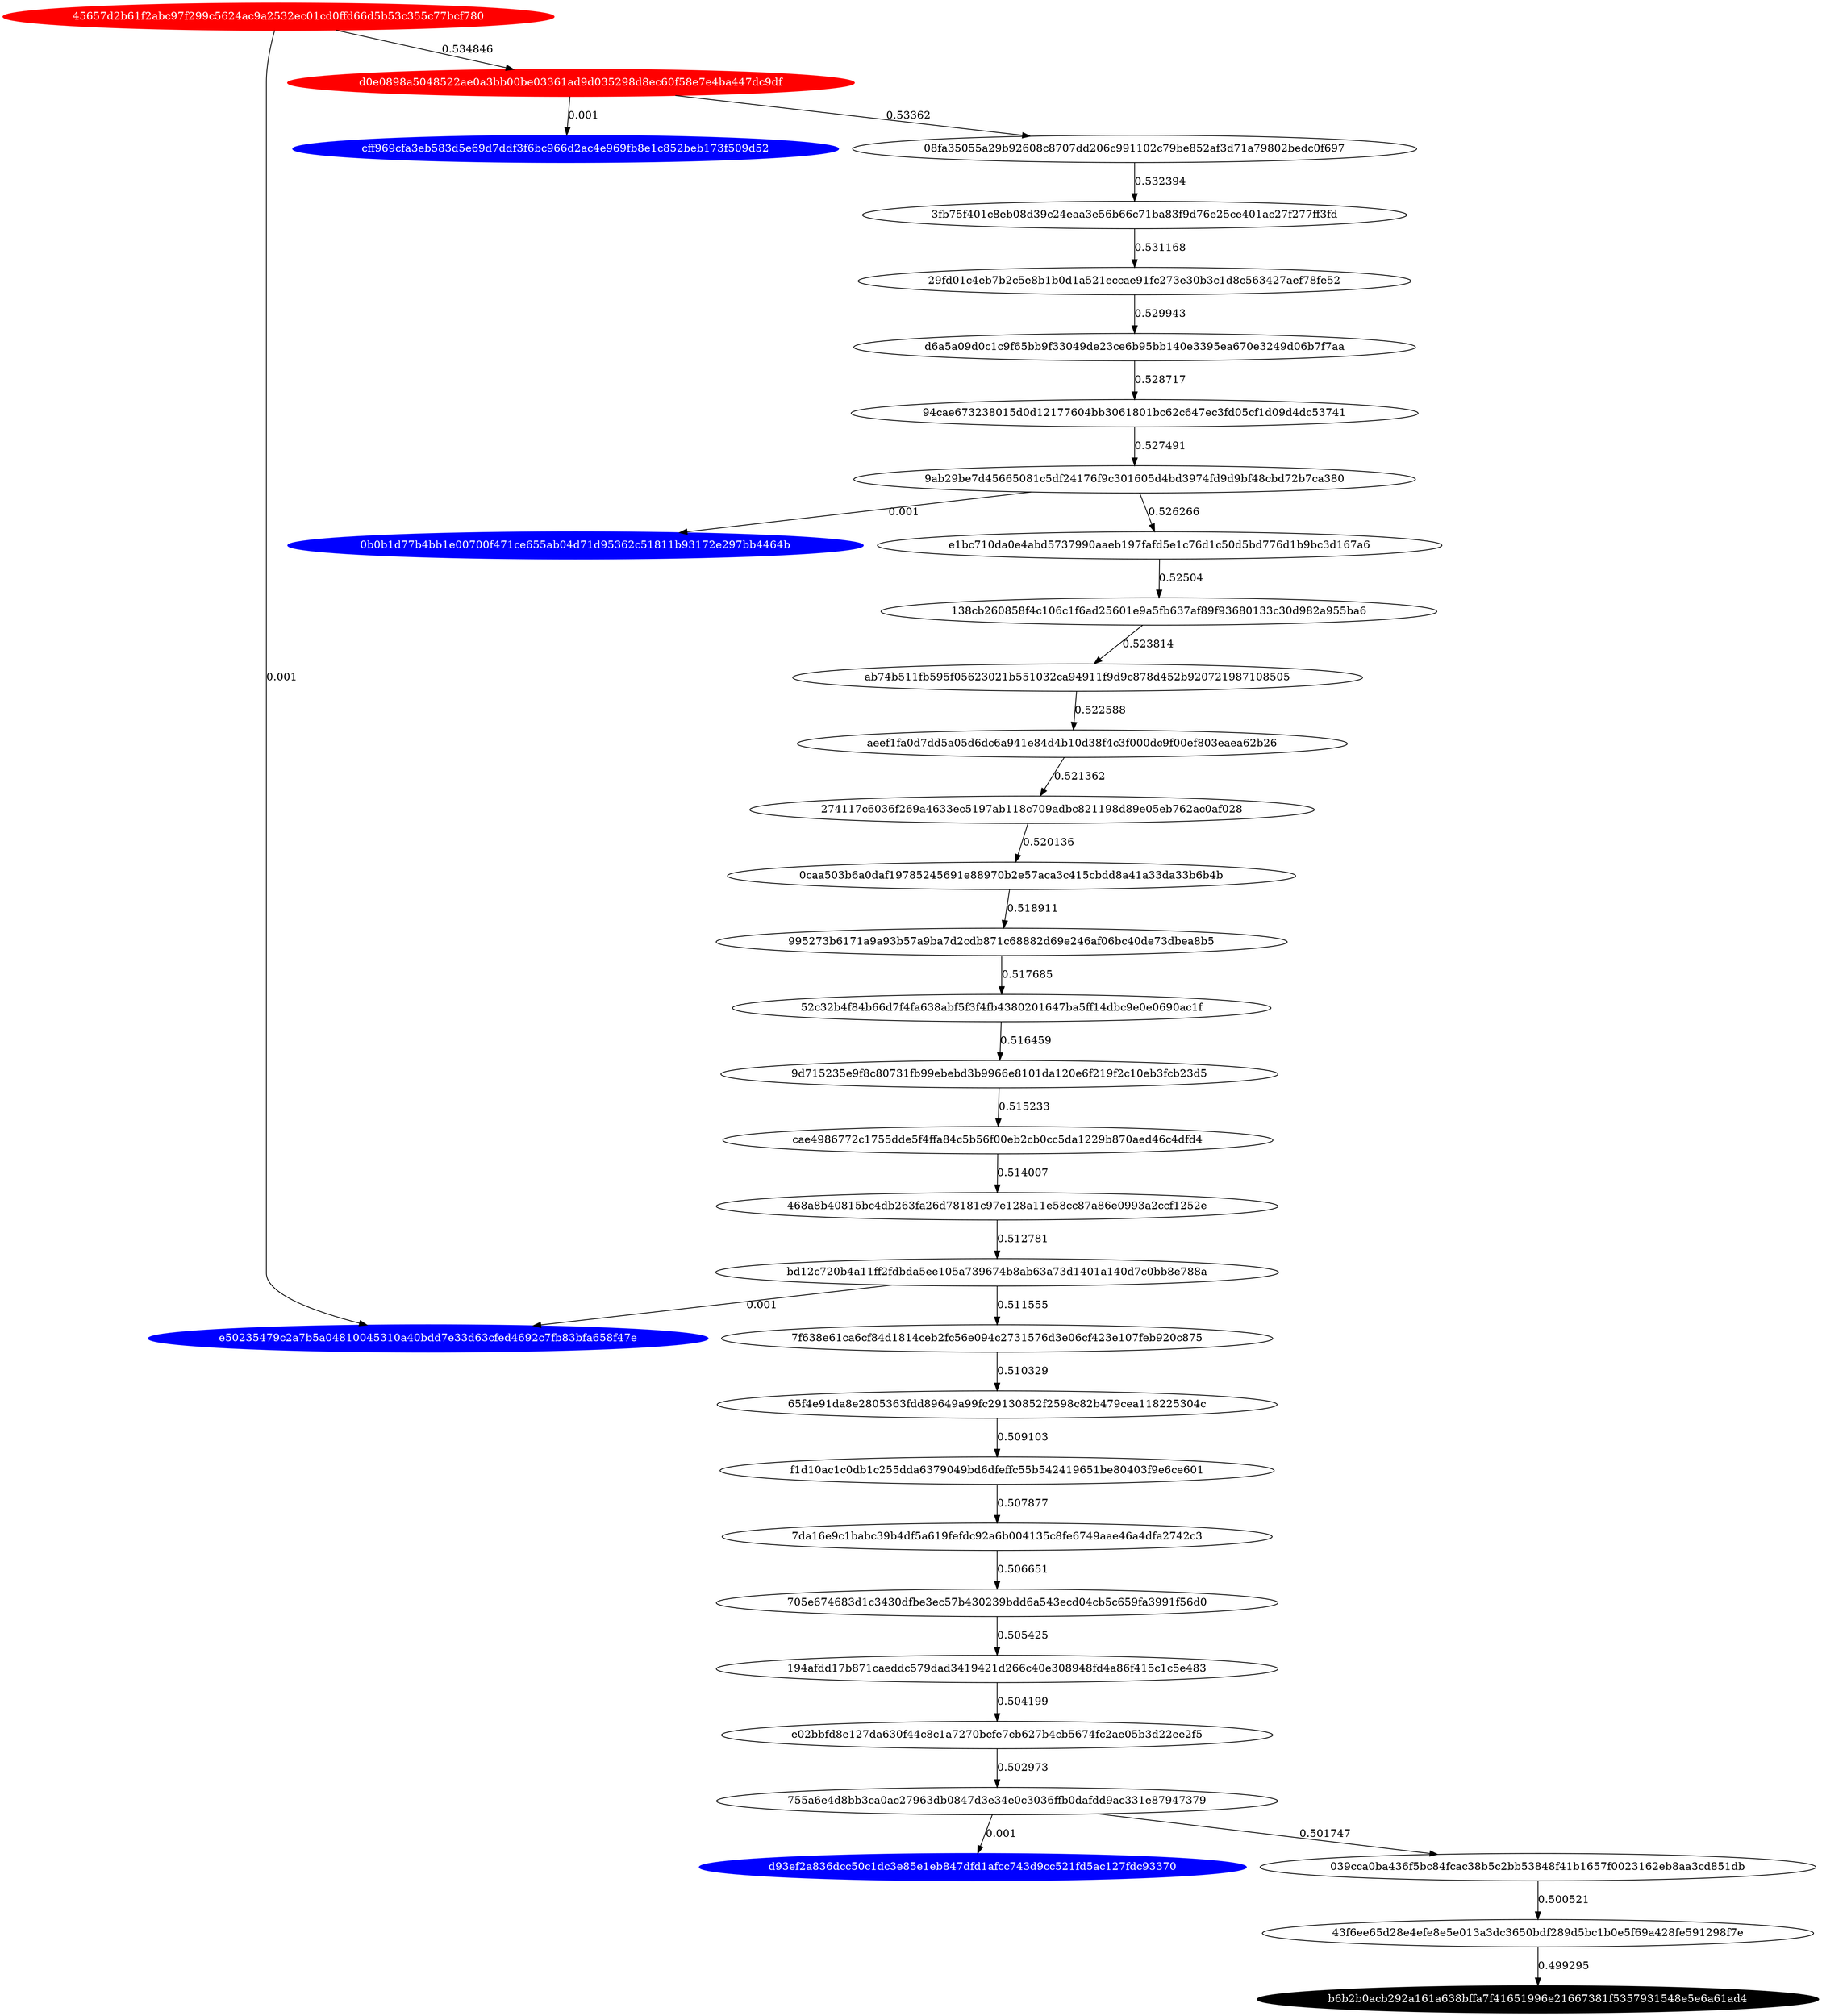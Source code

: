 digraph G{rankdir=TB;layout=dot;
"45657d2b61f2abc97f299c5624ac9a2532ec01cd0ffd66d5b53c355c77bcf780" [style="solid,filled",color=red,fontcolor=white];
"e50235479c2a7b5a04810045310a40bdd7e33d63cfed4692c7fb83bfa658f47e" [style="solid,filled",color=blue,fontcolor=white];
"d0e0898a5048522ae0a3bb00be03361ad9d035298d8ec60f58e7e4ba447dc9df" [style="solid,filled",color=red,fontcolor=white];
"0b0b1d77b4bb1e00700f471ce655ab04d71d95362c51811b93172e297bb4464b" [style="solid,filled",color=blue,fontcolor=white];
"e50235479c2a7b5a04810045310a40bdd7e33d63cfed4692c7fb83bfa658f47e" [style="solid,filled",color=blue,fontcolor=white];
"d93ef2a836dcc50c1dc3e85e1eb847dfd1afcc743d9cc521fd5ac127fdc93370" [style="solid,filled",color=blue,fontcolor=white];
"b6b2b0acb292a161a638bffa7f41651996e21667381f5357931548e5e6a61ad4" [style="solid,filled",color=black,fontcolor=white];
"cff969cfa3eb583d5e69d7ddf3f6bc966d2ac4e969fb8e1c852beb173f509d52" [style="solid,filled",color=blue,fontcolor=white];
"9ab29be7d45665081c5df24176f9c301605d4bd3974fd9d9bf48cbd72b7ca380" -> "e1bc710da0e4abd5737990aaeb197fafd5e1c76d1c50d5bd776d1b9bc3d167a6" [label=0.526266];
"ab74b511fb595f05623021b551032ca94911f9d9c878d452b920721987108505" -> "aeef1fa0d7dd5a05d6dc6a941e84d4b10d38f4c3f000dc9f00ef803eaea62b26" [label=0.522588];
"9d715235e9f8c80731fb99ebebd3b9966e8101da120e6f219f2c10eb3fcb23d5" -> "cae4986772c1755dde5f4ffa84c5b56f00eb2cb0cc5da1229b870aed46c4dfd4" [label=0.515233];
"755a6e4d8bb3ca0ac27963db0847d3e34e0c3036ffb0dafdd9ac331e87947379" -> "d93ef2a836dcc50c1dc3e85e1eb847dfd1afcc743d9cc521fd5ac127fdc93370" [label=0.001];
"755a6e4d8bb3ca0ac27963db0847d3e34e0c3036ffb0dafdd9ac331e87947379" -> "039cca0ba436f5bc84fcac38b5c2bb53848f41b1657f0023162eb8aa3cd851db" [label=0.501747];
"274117c6036f269a4633ec5197ab118c709adbc821198d89e05eb762ac0af028" -> "0caa503b6a0daf19785245691e88970b2e57aca3c415cbdd8a41a33da33b6b4b" [label=0.520136];
"29fd01c4eb7b2c5e8b1b0d1a521eccae91fc273e30b3c1d8c563427aef78fe52" -> "d6a5a09d0c1c9f65bb9f33049de23ce6b95bb140e3395ea670e3249d06b7f7aa" [label=0.529943];
"3fb75f401c8eb08d39c24eaa3e56b66c71ba83f9d76e25ce401ac27f277ff3fd" -> "29fd01c4eb7b2c5e8b1b0d1a521eccae91fc273e30b3c1d8c563427aef78fe52" [label=0.531168];
"138cb260858f4c106c1f6ad25601e9a5fb637af89f93680133c30d982a955ba6" -> "ab74b511fb595f05623021b551032ca94911f9d9c878d452b920721987108505" [label=0.523814];
"7f638e61ca6cf84d1814ceb2fc56e094c2731576d3e06cf423e107feb920c875" -> "65f4e91da8e2805363fdd89649a99fc29130852f2598c82b479cea118225304c" [label=0.510329];
"d6a5a09d0c1c9f65bb9f33049de23ce6b95bb140e3395ea670e3249d06b7f7aa" -> "94cae673238015d0d12177604bb3061801bc62c647ec3fd05cf1d09d4dc53741" [label=0.528717];
"d0e0898a5048522ae0a3bb00be03361ad9d035298d8ec60f58e7e4ba447dc9df" -> "cff969cfa3eb583d5e69d7ddf3f6bc966d2ac4e969fb8e1c852beb173f509d52" [label=0.001];
"65f4e91da8e2805363fdd89649a99fc29130852f2598c82b479cea118225304c" -> "f1d10ac1c0db1c255dda6379049bd6dfeffc55b542419651be80403f9e6ce601" [label=0.509103];
"d0e0898a5048522ae0a3bb00be03361ad9d035298d8ec60f58e7e4ba447dc9df" -> "08fa35055a29b92608c8707dd206c991102c79be852af3d71a79802bedc0f697" [label=0.53362];
"468a8b40815bc4db263fa26d78181c97e128a11e58cc87a86e0993a2ccf1252e" -> "bd12c720b4a11ff2fdbda5ee105a739674b8ab63a73d1401a140d7c0bb8e788a" [label=0.512781];
"f1d10ac1c0db1c255dda6379049bd6dfeffc55b542419651be80403f9e6ce601" -> "7da16e9c1babc39b4df5a619fefdc92a6b004135c8fe6749aae46a4dfa2742c3" [label=0.507877];
"aeef1fa0d7dd5a05d6dc6a941e84d4b10d38f4c3f000dc9f00ef803eaea62b26" -> "274117c6036f269a4633ec5197ab118c709adbc821198d89e05eb762ac0af028" [label=0.521362];
"08fa35055a29b92608c8707dd206c991102c79be852af3d71a79802bedc0f697" -> "3fb75f401c8eb08d39c24eaa3e56b66c71ba83f9d76e25ce401ac27f277ff3fd" [label=0.532394];
"bd12c720b4a11ff2fdbda5ee105a739674b8ab63a73d1401a140d7c0bb8e788a" -> "e50235479c2a7b5a04810045310a40bdd7e33d63cfed4692c7fb83bfa658f47e" [label=0.001];
"bd12c720b4a11ff2fdbda5ee105a739674b8ab63a73d1401a140d7c0bb8e788a" -> "7f638e61ca6cf84d1814ceb2fc56e094c2731576d3e06cf423e107feb920c875" [label=0.511555];
"45657d2b61f2abc97f299c5624ac9a2532ec01cd0ffd66d5b53c355c77bcf780" -> "e50235479c2a7b5a04810045310a40bdd7e33d63cfed4692c7fb83bfa658f47e" [label=0.001];
"94cae673238015d0d12177604bb3061801bc62c647ec3fd05cf1d09d4dc53741" -> "9ab29be7d45665081c5df24176f9c301605d4bd3974fd9d9bf48cbd72b7ca380" [label=0.527491];
"cae4986772c1755dde5f4ffa84c5b56f00eb2cb0cc5da1229b870aed46c4dfd4" -> "468a8b40815bc4db263fa26d78181c97e128a11e58cc87a86e0993a2ccf1252e" [label=0.514007];
"e02bbfd8e127da630f44c8c1a7270bcfe7cb627b4cb5674fc2ae05b3d22ee2f5" -> "755a6e4d8bb3ca0ac27963db0847d3e34e0c3036ffb0dafdd9ac331e87947379" [label=0.502973];
"7da16e9c1babc39b4df5a619fefdc92a6b004135c8fe6749aae46a4dfa2742c3" -> "705e674683d1c3430dfbe3ec57b430239bdd6a543ecd04cb5c659fa3991f56d0" [label=0.506651];
"995273b6171a9a93b57a9ba7d2cdb871c68882d69e246af06bc40de73dbea8b5" -> "52c32b4f84b66d7f4fa638abf5f3f4fb4380201647ba5ff14dbc9e0e0690ac1f" [label=0.517685];
"45657d2b61f2abc97f299c5624ac9a2532ec01cd0ffd66d5b53c355c77bcf780" -> "d0e0898a5048522ae0a3bb00be03361ad9d035298d8ec60f58e7e4ba447dc9df" [label=0.534846];
"0caa503b6a0daf19785245691e88970b2e57aca3c415cbdd8a41a33da33b6b4b" -> "995273b6171a9a93b57a9ba7d2cdb871c68882d69e246af06bc40de73dbea8b5" [label=0.518911];
"52c32b4f84b66d7f4fa638abf5f3f4fb4380201647ba5ff14dbc9e0e0690ac1f" -> "9d715235e9f8c80731fb99ebebd3b9966e8101da120e6f219f2c10eb3fcb23d5" [label=0.516459];
"194afdd17b871caeddc579dad3419421d266c40e308948fd4a86f415c1c5e483" -> "e02bbfd8e127da630f44c8c1a7270bcfe7cb627b4cb5674fc2ae05b3d22ee2f5" [label=0.504199];
"705e674683d1c3430dfbe3ec57b430239bdd6a543ecd04cb5c659fa3991f56d0" -> "194afdd17b871caeddc579dad3419421d266c40e308948fd4a86f415c1c5e483" [label=0.505425];
"43f6ee65d28e4efe8e5e013a3dc3650bdf289d5bc1b0e5f69a428fe591298f7e" -> "b6b2b0acb292a161a638bffa7f41651996e21667381f5357931548e5e6a61ad4" [label=0.499295];
"9ab29be7d45665081c5df24176f9c301605d4bd3974fd9d9bf48cbd72b7ca380" -> "0b0b1d77b4bb1e00700f471ce655ab04d71d95362c51811b93172e297bb4464b" [label=0.001];
"039cca0ba436f5bc84fcac38b5c2bb53848f41b1657f0023162eb8aa3cd851db" -> "43f6ee65d28e4efe8e5e013a3dc3650bdf289d5bc1b0e5f69a428fe591298f7e" [label=0.500521];
"e1bc710da0e4abd5737990aaeb197fafd5e1c76d1c50d5bd776d1b9bc3d167a6" -> "138cb260858f4c106c1f6ad25601e9a5fb637af89f93680133c30d982a955ba6" [label=0.52504];
}